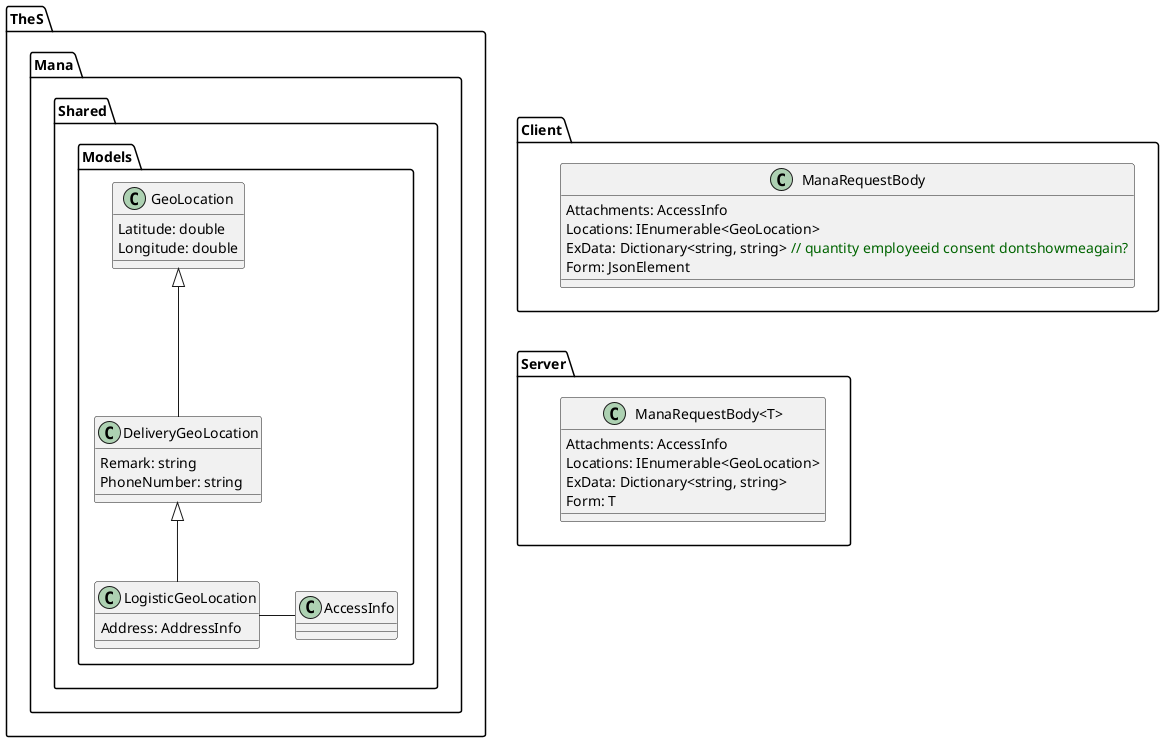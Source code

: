 @startuml ManaRequestBody

!define COMMENT(x) <color:darkgreen>x</color>

package TheS.Mana.Shared.Models {
    class GeoLocation {
        Latitude: double
        Longitude: double
    }
    class DeliveryGeoLocation extends GeoLocation {
        Remark: string
        PhoneNumber: string
    }
    class LogisticGeoLocation extends DeliveryGeoLocation {
        Address: AddressInfo
    }
    class AccessInfo { }
    AccessInfo -l- LogisticGeoLocation
}

package Client {
    class ManaRequestBody {
        Attachments: AccessInfo
        Locations: IEnumerable<GeoLocation>
        ExData: Dictionary<string, string> COMMENT(// quantity employeeid consent dontshowmeagain?)
        Form: JsonElement
    }
    ' GeoLocation -- ManaRequestBody
    ' AccessInfo -- ManaRequestBody
}

package Server {
    class "ManaRequestBody<T>" {
        Attachments: AccessInfo
        Locations: IEnumerable<GeoLocation>
        ExData: Dictionary<string, string>
        Form: T
    }
    ' GeoLocation -- "ManaRequestBody<T>"
    ' AccessInfo -- "ManaRequestBody<T>"
}
Client -[hidden]- Server

@enduml